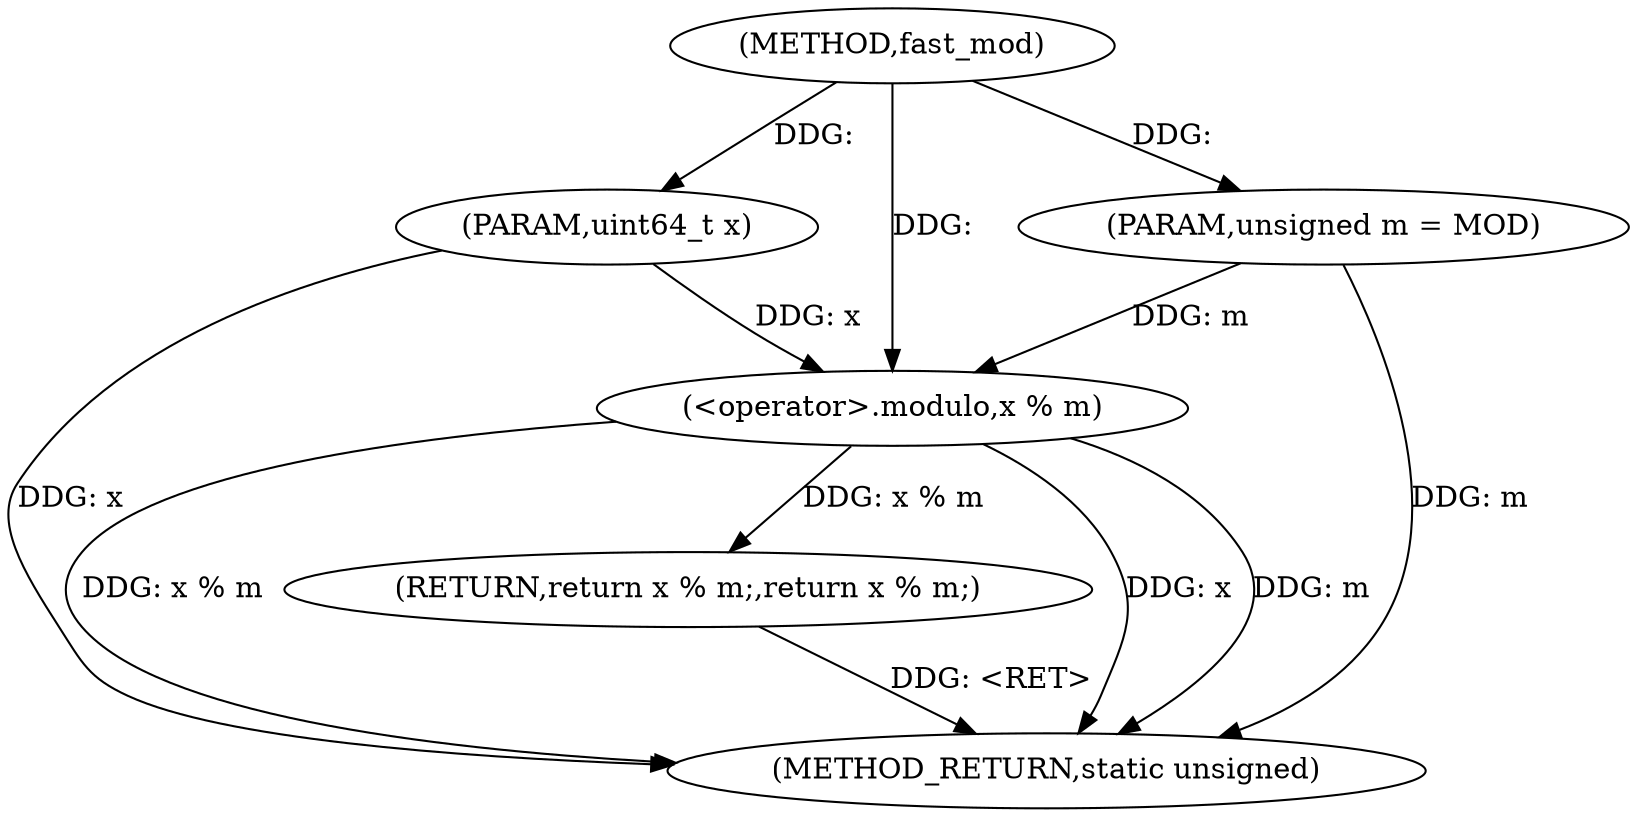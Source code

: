digraph "fast_mod" {  
"1000902" [label = "(METHOD,fast_mod)" ]
"1000926" [label = "(METHOD_RETURN,static unsigned)" ]
"1000903" [label = "(PARAM,uint64_t x)" ]
"1000904" [label = "(PARAM,unsigned m = MOD)" ]
"1000906" [label = "(RETURN,return x % m;,return x % m;)" ]
"1000907" [label = "(<operator>.modulo,x % m)" ]
  "1000906" -> "1000926"  [ label = "DDG: <RET>"] 
  "1000903" -> "1000926"  [ label = "DDG: x"] 
  "1000904" -> "1000926"  [ label = "DDG: m"] 
  "1000907" -> "1000926"  [ label = "DDG: x"] 
  "1000907" -> "1000926"  [ label = "DDG: m"] 
  "1000907" -> "1000926"  [ label = "DDG: x % m"] 
  "1000902" -> "1000903"  [ label = "DDG: "] 
  "1000902" -> "1000904"  [ label = "DDG: "] 
  "1000907" -> "1000906"  [ label = "DDG: x % m"] 
  "1000903" -> "1000907"  [ label = "DDG: x"] 
  "1000902" -> "1000907"  [ label = "DDG: "] 
  "1000904" -> "1000907"  [ label = "DDG: m"] 
}
